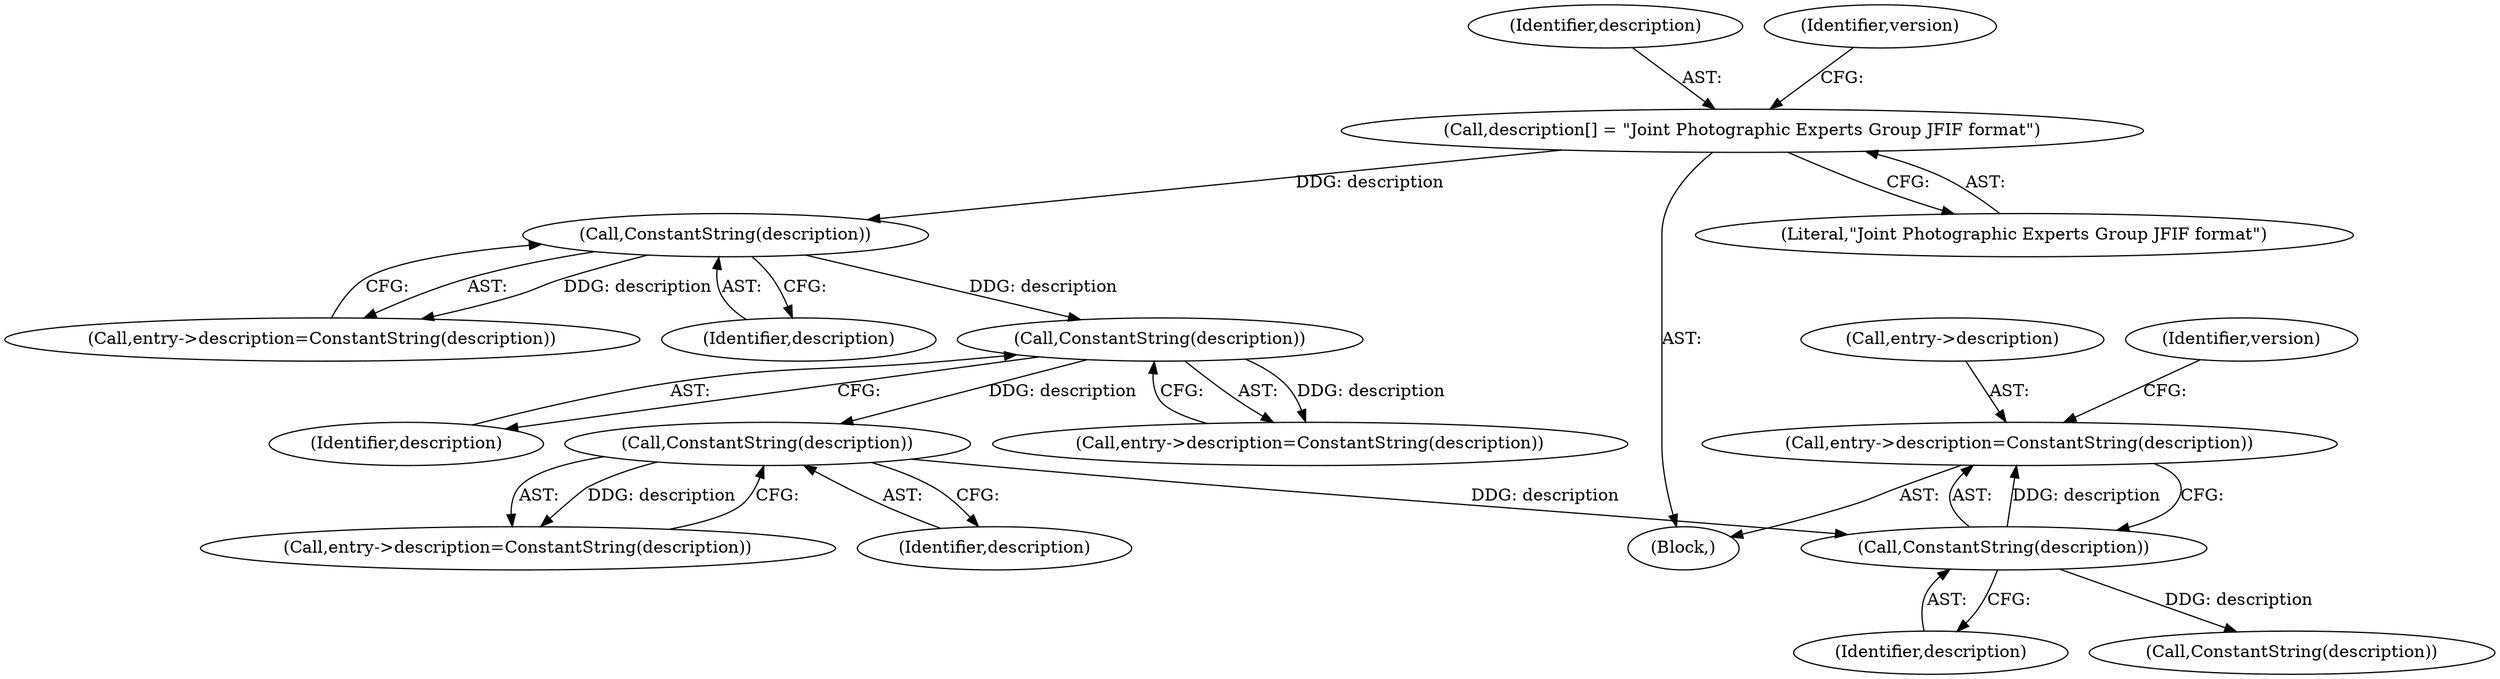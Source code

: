 digraph "0_ImageMagick_948356eec65aea91995d4b7cc487d197d2c5f602_0@pointer" {
"1000365" [label="(Call,entry->description=ConstantString(description))"];
"1000369" [label="(Call,ConstantString(description))"];
"1000303" [label="(Call,ConstantString(description))"];
"1000237" [label="(Call,ConstantString(description))"];
"1000164" [label="(Call,ConstantString(description))"];
"1000106" [label="(Call,description[] = \"Joint Photographic Experts Group JFIF format\")"];
"1000365" [label="(Call,entry->description=ConstantString(description))"];
"1000369" [label="(Call,ConstantString(description))"];
"1000107" [label="(Identifier,description)"];
"1000374" [label="(Identifier,version)"];
"1000366" [label="(Call,entry->description)"];
"1000237" [label="(Call,ConstantString(description))"];
"1000233" [label="(Call,entry->description=ConstantString(description))"];
"1000238" [label="(Identifier,description)"];
"1000299" [label="(Call,entry->description=ConstantString(description))"];
"1000370" [label="(Identifier,description)"];
"1000102" [label="(Block,)"];
"1000303" [label="(Call,ConstantString(description))"];
"1000435" [label="(Call,ConstantString(description))"];
"1000304" [label="(Identifier,description)"];
"1000164" [label="(Call,ConstantString(description))"];
"1000160" [label="(Call,entry->description=ConstantString(description))"];
"1000106" [label="(Call,description[] = \"Joint Photographic Experts Group JFIF format\")"];
"1000165" [label="(Identifier,description)"];
"1000108" [label="(Literal,\"Joint Photographic Experts Group JFIF format\")"];
"1000111" [label="(Identifier,version)"];
"1000365" -> "1000102"  [label="AST: "];
"1000365" -> "1000369"  [label="CFG: "];
"1000366" -> "1000365"  [label="AST: "];
"1000369" -> "1000365"  [label="AST: "];
"1000374" -> "1000365"  [label="CFG: "];
"1000369" -> "1000365"  [label="DDG: description"];
"1000369" -> "1000370"  [label="CFG: "];
"1000370" -> "1000369"  [label="AST: "];
"1000303" -> "1000369"  [label="DDG: description"];
"1000369" -> "1000435"  [label="DDG: description"];
"1000303" -> "1000299"  [label="AST: "];
"1000303" -> "1000304"  [label="CFG: "];
"1000304" -> "1000303"  [label="AST: "];
"1000299" -> "1000303"  [label="CFG: "];
"1000303" -> "1000299"  [label="DDG: description"];
"1000237" -> "1000303"  [label="DDG: description"];
"1000237" -> "1000233"  [label="AST: "];
"1000237" -> "1000238"  [label="CFG: "];
"1000238" -> "1000237"  [label="AST: "];
"1000233" -> "1000237"  [label="CFG: "];
"1000237" -> "1000233"  [label="DDG: description"];
"1000164" -> "1000237"  [label="DDG: description"];
"1000164" -> "1000160"  [label="AST: "];
"1000164" -> "1000165"  [label="CFG: "];
"1000165" -> "1000164"  [label="AST: "];
"1000160" -> "1000164"  [label="CFG: "];
"1000164" -> "1000160"  [label="DDG: description"];
"1000106" -> "1000164"  [label="DDG: description"];
"1000106" -> "1000102"  [label="AST: "];
"1000106" -> "1000108"  [label="CFG: "];
"1000107" -> "1000106"  [label="AST: "];
"1000108" -> "1000106"  [label="AST: "];
"1000111" -> "1000106"  [label="CFG: "];
}
